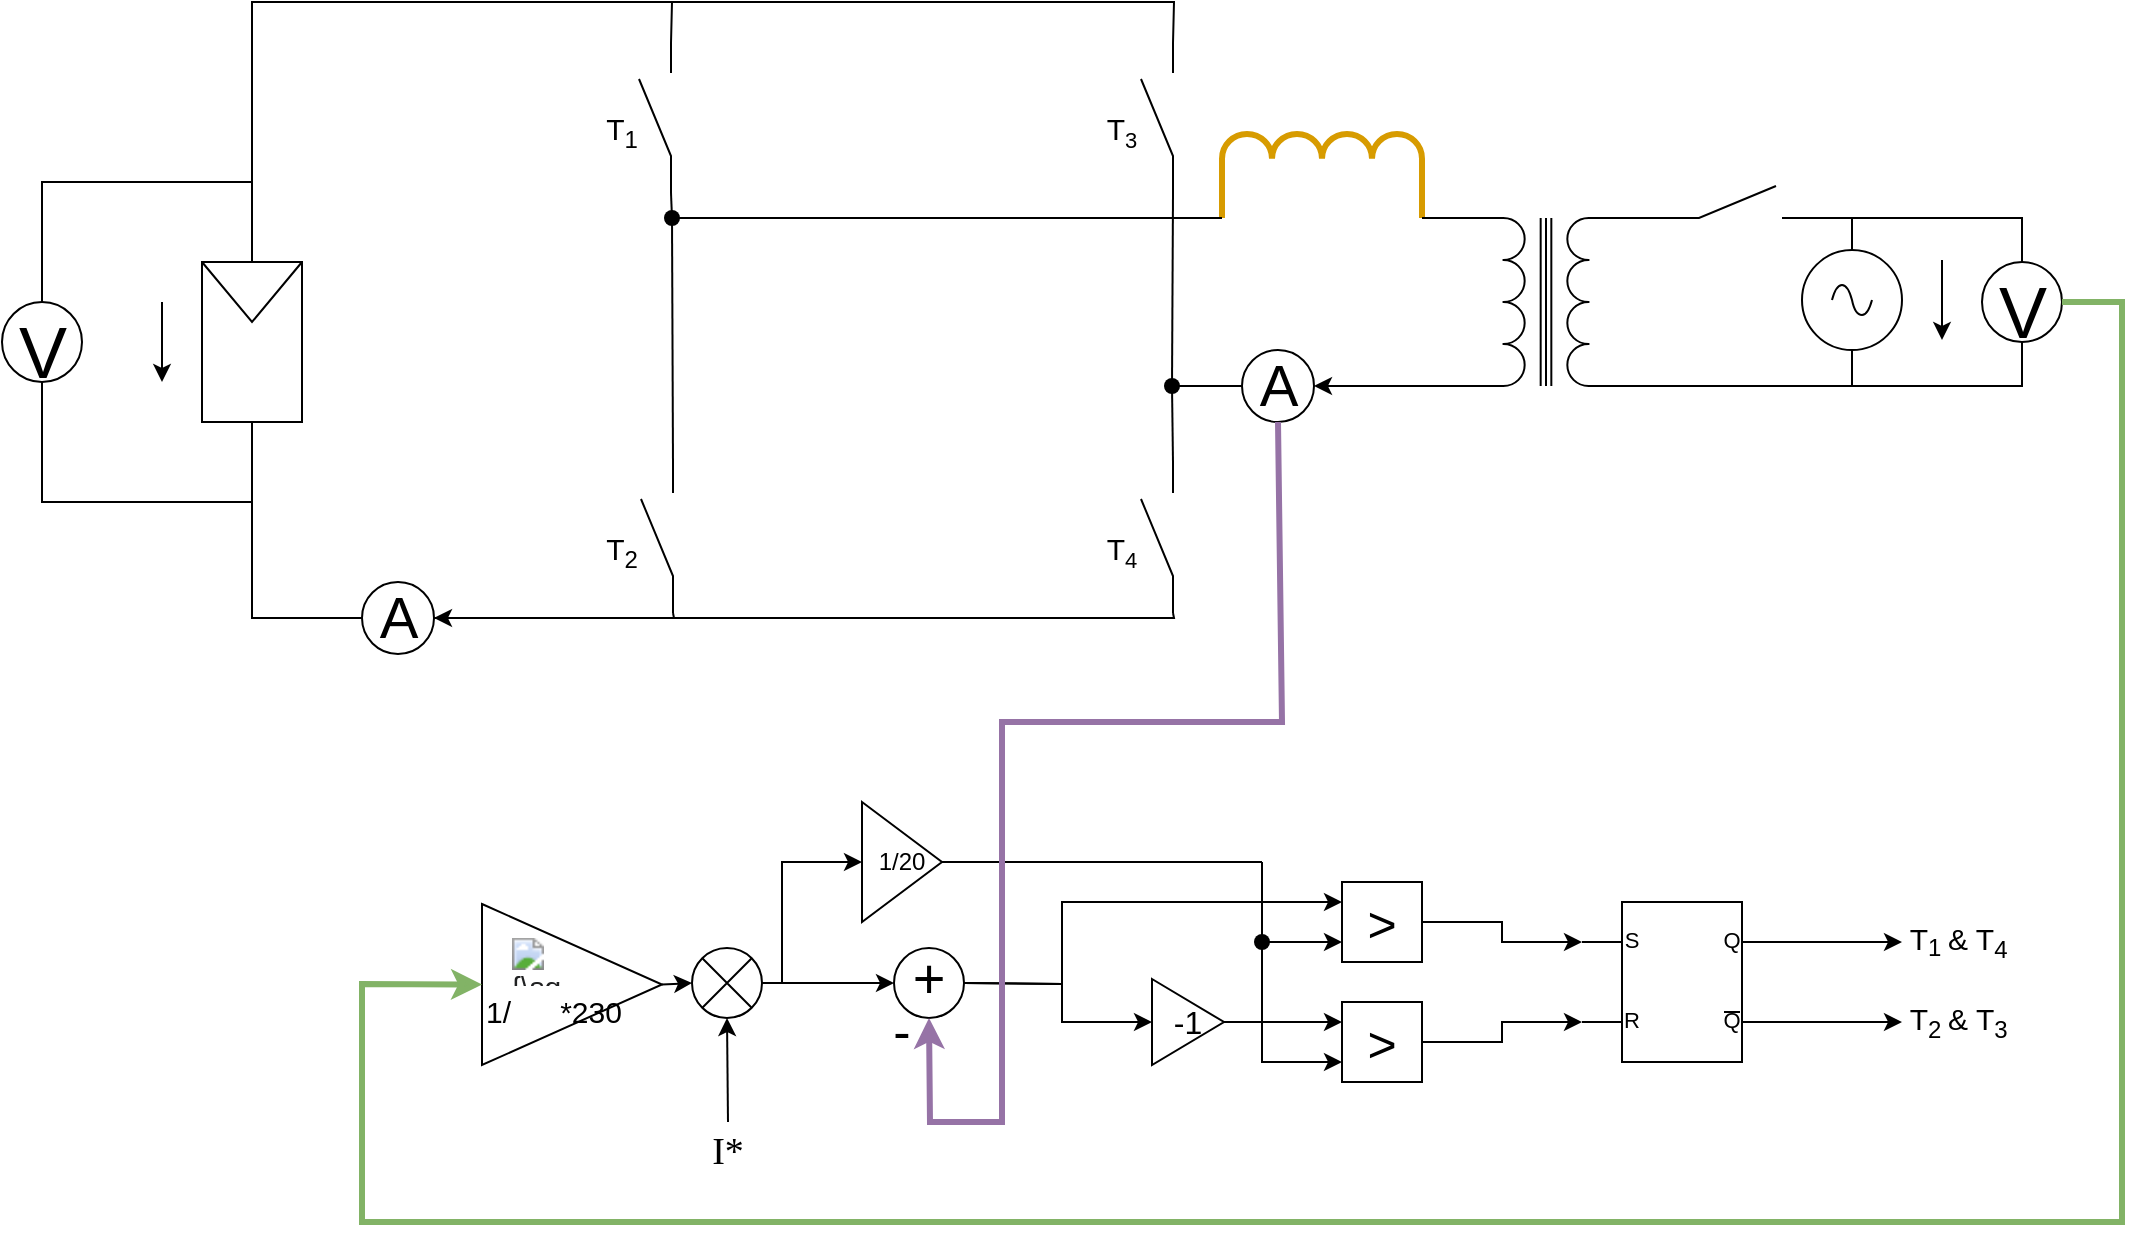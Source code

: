 <mxfile version="21.0.2" type="github">
  <diagram name="Page-1" id="16e2658f-23c8-b752-8be9-c03fbebb8bbe">
    <mxGraphModel dx="1446" dy="742" grid="1" gridSize="10" guides="1" tooltips="1" connect="1" arrows="1" fold="1" page="1" pageScale="1" pageWidth="1100" pageHeight="850" background="none" math="0" shadow="0">
      <root>
        <mxCell id="0" />
        <mxCell id="1" parent="0" />
        <mxCell id="-GUhgpTzO3t0Vc2VAfkX-1" value="" style="pointerEvents=1;verticalLabelPosition=bottom;shadow=0;dashed=0;align=center;html=1;verticalAlign=top;shape=mxgraph.electrical.inductors.transformer_1;rotation=90;" parent="1" vertex="1">
          <mxGeometry x="750" y="220" width="84" height="80" as="geometry" />
        </mxCell>
        <mxCell id="-GUhgpTzO3t0Vc2VAfkX-2" value="" style="rounded=0;whiteSpace=wrap;html=1;" parent="1" vertex="1">
          <mxGeometry x="120" y="240" width="50" height="80" as="geometry" />
        </mxCell>
        <mxCell id="-GUhgpTzO3t0Vc2VAfkX-3" value="" style="endArrow=none;html=1;rounded=0;exitX=0;exitY=0;exitDx=0;exitDy=0;entryX=1;entryY=0;entryDx=0;entryDy=0;" parent="1" source="-GUhgpTzO3t0Vc2VAfkX-2" target="-GUhgpTzO3t0Vc2VAfkX-2" edge="1">
          <mxGeometry width="50" height="50" relative="1" as="geometry">
            <mxPoint x="460" y="310" as="sourcePoint" />
            <mxPoint x="240" y="300" as="targetPoint" />
            <Array as="points">
              <mxPoint x="145" y="270" />
            </Array>
          </mxGeometry>
        </mxCell>
        <mxCell id="-GUhgpTzO3t0Vc2VAfkX-16" value="" style="pointerEvents=1;verticalLabelPosition=bottom;shadow=0;dashed=0;align=center;html=1;verticalAlign=top;shape=mxgraph.electrical.electro-mechanical.make_contact;" parent="1" vertex="1">
          <mxGeometry x="850" y="202" width="75" height="16" as="geometry" />
        </mxCell>
        <mxCell id="-GUhgpTzO3t0Vc2VAfkX-17" value="" style="endArrow=none;html=1;rounded=0;entryX=0;entryY=1;entryDx=0;entryDy=0;entryPerimeter=0;exitX=0;exitY=0;exitDx=0;exitDy=0;exitPerimeter=0;" parent="1" source="-GUhgpTzO3t0Vc2VAfkX-1" target="-GUhgpTzO3t0Vc2VAfkX-16" edge="1">
          <mxGeometry width="50" height="50" relative="1" as="geometry">
            <mxPoint x="460" y="310" as="sourcePoint" />
            <mxPoint x="510" y="260" as="targetPoint" />
          </mxGeometry>
        </mxCell>
        <mxCell id="-GUhgpTzO3t0Vc2VAfkX-18" value="" style="pointerEvents=1;verticalLabelPosition=bottom;shadow=0;dashed=0;align=center;html=1;verticalAlign=top;shape=mxgraph.electrical.signal_sources.source;aspect=fixed;points=[[0.5,0,0],[1,0.5,0],[0.5,1,0],[0,0.5,0]];elSignalType=ac;" parent="1" vertex="1">
          <mxGeometry x="920" y="234" width="50" height="50" as="geometry" />
        </mxCell>
        <mxCell id="-GUhgpTzO3t0Vc2VAfkX-19" value="" style="endArrow=none;html=1;rounded=0;entryX=0.5;entryY=0;entryDx=0;entryDy=0;entryPerimeter=0;exitX=1;exitY=1;exitDx=0;exitDy=0;exitPerimeter=0;" parent="1" source="-GUhgpTzO3t0Vc2VAfkX-16" target="-GUhgpTzO3t0Vc2VAfkX-18" edge="1">
          <mxGeometry width="50" height="50" relative="1" as="geometry">
            <mxPoint x="700" y="310" as="sourcePoint" />
            <mxPoint x="750" y="260" as="targetPoint" />
            <Array as="points">
              <mxPoint x="945" y="218" />
            </Array>
          </mxGeometry>
        </mxCell>
        <mxCell id="-GUhgpTzO3t0Vc2VAfkX-20" value="" style="endArrow=none;html=1;rounded=0;entryX=0.5;entryY=1;entryDx=0;entryDy=0;entryPerimeter=0;exitX=1;exitY=0;exitDx=0;exitDy=0;exitPerimeter=0;" parent="1" source="-GUhgpTzO3t0Vc2VAfkX-1" target="-GUhgpTzO3t0Vc2VAfkX-18" edge="1">
          <mxGeometry width="50" height="50" relative="1" as="geometry">
            <mxPoint x="780" y="310" as="sourcePoint" />
            <mxPoint x="750" y="260" as="targetPoint" />
            <Array as="points">
              <mxPoint x="945" y="302" />
            </Array>
          </mxGeometry>
        </mxCell>
        <mxCell id="-GUhgpTzO3t0Vc2VAfkX-21" value="" style="pointerEvents=1;verticalLabelPosition=bottom;shadow=0;dashed=0;align=center;html=1;verticalAlign=top;shape=mxgraph.electrical.electro-mechanical.make_contact;rotation=-90;" parent="1" vertex="1">
          <mxGeometry x="309" y="160" width="75" height="16" as="geometry" />
        </mxCell>
        <mxCell id="-GUhgpTzO3t0Vc2VAfkX-22" value="" style="pointerEvents=1;verticalLabelPosition=bottom;shadow=0;dashed=0;align=center;html=1;verticalAlign=top;shape=mxgraph.electrical.electro-mechanical.make_contact;rotation=-90;" parent="1" vertex="1">
          <mxGeometry x="560" y="160" width="75" height="16" as="geometry" />
        </mxCell>
        <mxCell id="-GUhgpTzO3t0Vc2VAfkX-23" value="" style="pointerEvents=1;verticalLabelPosition=bottom;shadow=0;dashed=0;align=center;html=1;verticalAlign=top;shape=mxgraph.electrical.electro-mechanical.make_contact;rotation=-90;" parent="1" vertex="1">
          <mxGeometry x="310" y="370" width="75" height="16" as="geometry" />
        </mxCell>
        <mxCell id="-GUhgpTzO3t0Vc2VAfkX-24" value="" style="pointerEvents=1;verticalLabelPosition=bottom;shadow=0;dashed=0;align=center;html=1;verticalAlign=top;shape=mxgraph.electrical.electro-mechanical.make_contact;rotation=-90;" parent="1" vertex="1">
          <mxGeometry x="560" y="370" width="75" height="16" as="geometry" />
        </mxCell>
        <mxCell id="-GUhgpTzO3t0Vc2VAfkX-25" value="&lt;font style=&quot;font-size: 15px;&quot;&gt;T&lt;/font&gt;&lt;sub&gt;&lt;font style=&quot;font-size: 12px;&quot;&gt;1&lt;/font&gt;&lt;/sub&gt;" style="text;html=1;strokeColor=none;fillColor=none;align=center;verticalAlign=middle;whiteSpace=wrap;rounded=0;" parent="1" vertex="1">
          <mxGeometry x="300" y="160" width="60" height="30" as="geometry" />
        </mxCell>
        <mxCell id="-GUhgpTzO3t0Vc2VAfkX-27" value="&lt;font style=&quot;font-size: 15px;&quot;&gt;T&lt;/font&gt;&lt;sub&gt;&lt;font style=&quot;font-size: 11px;&quot;&gt;3&lt;/font&gt;&lt;/sub&gt;" style="text;html=1;strokeColor=none;fillColor=none;align=center;verticalAlign=middle;whiteSpace=wrap;rounded=0;" parent="1" vertex="1">
          <mxGeometry x="550" y="160" width="60" height="30" as="geometry" />
        </mxCell>
        <mxCell id="-GUhgpTzO3t0Vc2VAfkX-30" value="&lt;font style=&quot;font-size: 15px;&quot;&gt;T&lt;/font&gt;&lt;sub&gt;&lt;font style=&quot;font-size: 11px;&quot;&gt;4&lt;/font&gt;&lt;/sub&gt;" style="text;html=1;strokeColor=none;fillColor=none;align=center;verticalAlign=middle;whiteSpace=wrap;rounded=0;" parent="1" vertex="1">
          <mxGeometry x="550" y="370" width="60" height="30" as="geometry" />
        </mxCell>
        <mxCell id="-GUhgpTzO3t0Vc2VAfkX-31" value="&lt;font&gt;&lt;font style=&quot;font-size: 15px;&quot;&gt;T&lt;/font&gt;&lt;sub&gt;&lt;font style=&quot;font-size: 12px;&quot;&gt;2&lt;/font&gt;&lt;/sub&gt;&lt;/font&gt;" style="text;html=1;strokeColor=none;fillColor=none;align=center;verticalAlign=middle;whiteSpace=wrap;rounded=0;" parent="1" vertex="1">
          <mxGeometry x="300" y="370" width="60" height="30" as="geometry" />
        </mxCell>
        <mxCell id="-GUhgpTzO3t0Vc2VAfkX-33" value="A" style="verticalLabelPosition=middle;shadow=0;dashed=0;align=center;html=1;verticalAlign=middle;strokeWidth=1;shape=ellipse;aspect=fixed;fontSize=29;" parent="1" vertex="1">
          <mxGeometry x="200" y="400" width="36" height="36" as="geometry" />
        </mxCell>
        <mxCell id="-GUhgpTzO3t0Vc2VAfkX-36" value="&lt;font style=&quot;font-size: 36px;&quot;&gt;V&lt;/font&gt;" style="verticalLabelPosition=middle;shadow=0;dashed=0;align=center;html=1;verticalAlign=middle;strokeWidth=1;shape=ellipse;aspect=fixed;fontSize=50;" parent="1" vertex="1">
          <mxGeometry x="20" y="260" width="40" height="40" as="geometry" />
        </mxCell>
        <mxCell id="-GUhgpTzO3t0Vc2VAfkX-38" value="&lt;font style=&quot;font-size: 36px;&quot;&gt;V&lt;/font&gt;" style="verticalLabelPosition=middle;shadow=0;dashed=0;align=center;html=1;verticalAlign=middle;strokeWidth=1;shape=ellipse;aspect=fixed;fontSize=50;" parent="1" vertex="1">
          <mxGeometry x="1010" y="240" width="40" height="40" as="geometry" />
        </mxCell>
        <mxCell id="-GUhgpTzO3t0Vc2VAfkX-39" value="A" style="verticalLabelPosition=middle;shadow=0;dashed=0;align=center;html=1;verticalAlign=middle;strokeWidth=1;shape=ellipse;aspect=fixed;fontSize=29;" parent="1" vertex="1">
          <mxGeometry x="640" y="284" width="36" height="36" as="geometry" />
        </mxCell>
        <mxCell id="-GUhgpTzO3t0Vc2VAfkX-40" value="" style="endArrow=classic;html=1;rounded=0;entryX=1;entryY=0.5;entryDx=0;entryDy=0;exitX=0;exitY=1;exitDx=0;exitDy=0;exitPerimeter=0;" parent="1" source="-GUhgpTzO3t0Vc2VAfkX-24" target="-GUhgpTzO3t0Vc2VAfkX-33" edge="1">
          <mxGeometry width="50" height="50" relative="1" as="geometry">
            <mxPoint x="560" y="330" as="sourcePoint" />
            <mxPoint x="610" y="280" as="targetPoint" />
            <Array as="points">
              <mxPoint x="606" y="418" />
            </Array>
          </mxGeometry>
        </mxCell>
        <mxCell id="-GUhgpTzO3t0Vc2VAfkX-41" value="" style="endArrow=none;html=1;rounded=0;entryX=0;entryY=1;entryDx=0;entryDy=0;entryPerimeter=0;exitX=1;exitY=0.5;exitDx=0;exitDy=0;" parent="1" source="-GUhgpTzO3t0Vc2VAfkX-33" target="-GUhgpTzO3t0Vc2VAfkX-23" edge="1">
          <mxGeometry width="50" height="50" relative="1" as="geometry">
            <mxPoint x="560" y="370" as="sourcePoint" />
            <mxPoint x="610" y="320" as="targetPoint" />
            <Array as="points">
              <mxPoint x="356" y="418" />
            </Array>
          </mxGeometry>
        </mxCell>
        <mxCell id="-GUhgpTzO3t0Vc2VAfkX-42" value="" style="endArrow=none;html=1;rounded=0;entryX=0;entryY=0.5;entryDx=0;entryDy=0;exitX=0.5;exitY=1;exitDx=0;exitDy=0;" parent="1" source="-GUhgpTzO3t0Vc2VAfkX-2" target="-GUhgpTzO3t0Vc2VAfkX-33" edge="1">
          <mxGeometry width="50" height="50" relative="1" as="geometry">
            <mxPoint x="560" y="370" as="sourcePoint" />
            <mxPoint x="610" y="320" as="targetPoint" />
            <Array as="points">
              <mxPoint x="145" y="418" />
            </Array>
          </mxGeometry>
        </mxCell>
        <mxCell id="-GUhgpTzO3t0Vc2VAfkX-43" value="" style="endArrow=classic;html=1;rounded=0;entryX=1;entryY=0.5;entryDx=0;entryDy=0;exitX=1;exitY=1;exitDx=0;exitDy=0;exitPerimeter=0;" parent="1" source="-GUhgpTzO3t0Vc2VAfkX-1" target="-GUhgpTzO3t0Vc2VAfkX-39" edge="1">
          <mxGeometry width="50" height="50" relative="1" as="geometry">
            <mxPoint x="560" y="370" as="sourcePoint" />
            <mxPoint x="610" y="320" as="targetPoint" />
          </mxGeometry>
        </mxCell>
        <mxCell id="WNYke4QZm4oAdo9Tye4i-4" value="" style="verticalLabelPosition=bottom;shadow=0;dashed=0;align=center;html=1;verticalAlign=top;shape=mxgraph.electrical.logic_gates.rs_latch;" vertex="1" parent="1">
          <mxGeometry x="810" y="560" width="100" height="80" as="geometry" />
        </mxCell>
        <mxCell id="WNYke4QZm4oAdo9Tye4i-5" value="" style="pointerEvents=1;verticalLabelPosition=bottom;shadow=0;dashed=0;align=center;html=1;verticalAlign=top;shape=mxgraph.electrical.inductors.inductor;fillColor=#ffe6cc;strokeColor=#d79b00;strokeWidth=3;" vertex="1" parent="1">
          <mxGeometry x="630" y="176" width="100" height="42" as="geometry" />
        </mxCell>
        <mxCell id="WNYke4QZm4oAdo9Tye4i-6" value="" style="endArrow=none;html=1;rounded=0;entryX=1;entryY=1;entryDx=0;entryDy=0;entryPerimeter=0;exitX=0;exitY=1;exitDx=0;exitDy=0;exitPerimeter=0;" edge="1" parent="1" source="-GUhgpTzO3t0Vc2VAfkX-1" target="WNYke4QZm4oAdo9Tye4i-5">
          <mxGeometry width="50" height="50" relative="1" as="geometry">
            <mxPoint x="530" y="370" as="sourcePoint" />
            <mxPoint x="580" y="320" as="targetPoint" />
          </mxGeometry>
        </mxCell>
        <mxCell id="WNYke4QZm4oAdo9Tye4i-8" value="" style="shape=waypoint;sketch=0;fillStyle=solid;size=6;pointerEvents=1;points=[];fillColor=none;resizable=0;rotatable=0;perimeter=centerPerimeter;snapToPoint=1;strokeWidth=2;" vertex="1" parent="1">
          <mxGeometry x="345" y="208" width="20" height="20" as="geometry" />
        </mxCell>
        <mxCell id="WNYke4QZm4oAdo9Tye4i-9" value="" style="endArrow=none;html=1;rounded=0;entryX=0;entryY=1;entryDx=0;entryDy=0;entryPerimeter=0;exitX=0.4;exitY=0.75;exitDx=0;exitDy=0;exitPerimeter=0;" edge="1" parent="1" source="WNYke4QZm4oAdo9Tye4i-8" target="WNYke4QZm4oAdo9Tye4i-5">
          <mxGeometry width="50" height="50" relative="1" as="geometry">
            <mxPoint x="530" y="370" as="sourcePoint" />
            <mxPoint x="580" y="320" as="targetPoint" />
          </mxGeometry>
        </mxCell>
        <mxCell id="WNYke4QZm4oAdo9Tye4i-10" value="" style="endArrow=none;html=1;rounded=0;entryX=0.65;entryY=0.85;entryDx=0;entryDy=0;entryPerimeter=0;exitX=0;exitY=1;exitDx=0;exitDy=0;exitPerimeter=0;" edge="1" parent="1" source="-GUhgpTzO3t0Vc2VAfkX-21" target="WNYke4QZm4oAdo9Tye4i-8">
          <mxGeometry width="50" height="50" relative="1" as="geometry">
            <mxPoint x="530" y="370" as="sourcePoint" />
            <mxPoint x="580" y="320" as="targetPoint" />
          </mxGeometry>
        </mxCell>
        <mxCell id="WNYke4QZm4oAdo9Tye4i-11" value="" style="endArrow=none;html=1;rounded=0;exitX=1;exitY=1;exitDx=0;exitDy=0;exitPerimeter=0;" edge="1" parent="1" source="-GUhgpTzO3t0Vc2VAfkX-23">
          <mxGeometry width="50" height="50" relative="1" as="geometry">
            <mxPoint x="530" y="370" as="sourcePoint" />
            <mxPoint x="355" y="218" as="targetPoint" />
          </mxGeometry>
        </mxCell>
        <mxCell id="WNYke4QZm4oAdo9Tye4i-12" value="" style="shape=waypoint;sketch=0;fillStyle=solid;size=6;pointerEvents=1;points=[];fillColor=none;resizable=0;rotatable=0;perimeter=centerPerimeter;snapToPoint=1;strokeWidth=2;" vertex="1" parent="1">
          <mxGeometry x="595" y="292" width="20" height="20" as="geometry" />
        </mxCell>
        <mxCell id="WNYke4QZm4oAdo9Tye4i-14" value="" style="endArrow=none;html=1;rounded=0;entryX=0;entryY=0.5;entryDx=0;entryDy=0;exitX=0.5;exitY=0.65;exitDx=0;exitDy=0;exitPerimeter=0;" edge="1" parent="1" source="WNYke4QZm4oAdo9Tye4i-12" target="-GUhgpTzO3t0Vc2VAfkX-39">
          <mxGeometry width="50" height="50" relative="1" as="geometry">
            <mxPoint x="530" y="370" as="sourcePoint" />
            <mxPoint x="580" y="320" as="targetPoint" />
          </mxGeometry>
        </mxCell>
        <mxCell id="WNYke4QZm4oAdo9Tye4i-15" value="" style="endArrow=none;html=1;rounded=0;entryX=1;entryY=1;entryDx=0;entryDy=0;entryPerimeter=0;exitX=0.45;exitY=0.35;exitDx=0;exitDy=0;exitPerimeter=0;" edge="1" parent="1" source="WNYke4QZm4oAdo9Tye4i-12" target="-GUhgpTzO3t0Vc2VAfkX-24">
          <mxGeometry width="50" height="50" relative="1" as="geometry">
            <mxPoint x="530" y="370" as="sourcePoint" />
            <mxPoint x="580" y="320" as="targetPoint" />
          </mxGeometry>
        </mxCell>
        <mxCell id="WNYke4QZm4oAdo9Tye4i-16" value="" style="endArrow=none;html=1;rounded=0;entryX=0;entryY=1;entryDx=0;entryDy=0;entryPerimeter=0;exitX=0.45;exitY=0.3;exitDx=0;exitDy=0;exitPerimeter=0;" edge="1" parent="1" source="WNYke4QZm4oAdo9Tye4i-12" target="-GUhgpTzO3t0Vc2VAfkX-22">
          <mxGeometry width="50" height="50" relative="1" as="geometry">
            <mxPoint x="530" y="370" as="sourcePoint" />
            <mxPoint x="580" y="320" as="targetPoint" />
          </mxGeometry>
        </mxCell>
        <mxCell id="WNYke4QZm4oAdo9Tye4i-18" value="" style="endArrow=none;html=1;rounded=0;entryX=0.5;entryY=1;entryDx=0;entryDy=0;exitX=1;exitY=0;exitDx=0;exitDy=0;exitPerimeter=0;" edge="1" parent="1" source="-GUhgpTzO3t0Vc2VAfkX-1" target="-GUhgpTzO3t0Vc2VAfkX-38">
          <mxGeometry width="50" height="50" relative="1" as="geometry">
            <mxPoint x="530" y="370" as="sourcePoint" />
            <mxPoint x="580" y="320" as="targetPoint" />
            <Array as="points">
              <mxPoint x="1030" y="302" />
            </Array>
          </mxGeometry>
        </mxCell>
        <mxCell id="WNYke4QZm4oAdo9Tye4i-19" value="" style="endArrow=none;html=1;rounded=0;entryX=1;entryY=1;entryDx=0;entryDy=0;entryPerimeter=0;exitX=0.5;exitY=0;exitDx=0;exitDy=0;" edge="1" parent="1" source="-GUhgpTzO3t0Vc2VAfkX-38" target="-GUhgpTzO3t0Vc2VAfkX-16">
          <mxGeometry width="50" height="50" relative="1" as="geometry">
            <mxPoint x="530" y="370" as="sourcePoint" />
            <mxPoint x="580" y="320" as="targetPoint" />
            <Array as="points">
              <mxPoint x="1030" y="218" />
            </Array>
          </mxGeometry>
        </mxCell>
        <mxCell id="WNYke4QZm4oAdo9Tye4i-20" value="" style="endArrow=none;html=1;rounded=0;entryX=0.5;entryY=1;entryDx=0;entryDy=0;exitX=0.5;exitY=1;exitDx=0;exitDy=0;" edge="1" parent="1" source="-GUhgpTzO3t0Vc2VAfkX-2" target="-GUhgpTzO3t0Vc2VAfkX-36">
          <mxGeometry width="50" height="50" relative="1" as="geometry">
            <mxPoint x="530" y="370" as="sourcePoint" />
            <mxPoint x="580" y="320" as="targetPoint" />
            <Array as="points">
              <mxPoint x="145" y="360" />
              <mxPoint x="40" y="360" />
            </Array>
          </mxGeometry>
        </mxCell>
        <mxCell id="WNYke4QZm4oAdo9Tye4i-22" value="" style="endArrow=none;html=1;rounded=0;entryX=1;entryY=1;entryDx=0;entryDy=0;entryPerimeter=0;exitX=0.5;exitY=0;exitDx=0;exitDy=0;" edge="1" parent="1" source="-GUhgpTzO3t0Vc2VAfkX-2" target="-GUhgpTzO3t0Vc2VAfkX-22">
          <mxGeometry width="50" height="50" relative="1" as="geometry">
            <mxPoint x="530" y="370" as="sourcePoint" />
            <mxPoint x="580" y="320" as="targetPoint" />
            <Array as="points">
              <mxPoint x="145" y="110" />
              <mxPoint x="606" y="110" />
            </Array>
          </mxGeometry>
        </mxCell>
        <mxCell id="WNYke4QZm4oAdo9Tye4i-23" value="" style="endArrow=none;html=1;rounded=0;entryX=1;entryY=1;entryDx=0;entryDy=0;entryPerimeter=0;exitX=0.5;exitY=0;exitDx=0;exitDy=0;" edge="1" parent="1" source="-GUhgpTzO3t0Vc2VAfkX-2" target="-GUhgpTzO3t0Vc2VAfkX-21">
          <mxGeometry width="50" height="50" relative="1" as="geometry">
            <mxPoint x="530" y="370" as="sourcePoint" />
            <mxPoint x="580" y="320" as="targetPoint" />
            <Array as="points">
              <mxPoint x="145" y="110" />
              <mxPoint x="355" y="110" />
            </Array>
          </mxGeometry>
        </mxCell>
        <mxCell id="WNYke4QZm4oAdo9Tye4i-24" value="" style="endArrow=none;html=1;rounded=0;entryX=0.5;entryY=0;entryDx=0;entryDy=0;exitX=0.5;exitY=0;exitDx=0;exitDy=0;" edge="1" parent="1" source="-GUhgpTzO3t0Vc2VAfkX-36" target="-GUhgpTzO3t0Vc2VAfkX-2">
          <mxGeometry width="50" height="50" relative="1" as="geometry">
            <mxPoint x="530" y="370" as="sourcePoint" />
            <mxPoint x="580" y="320" as="targetPoint" />
            <Array as="points">
              <mxPoint x="40" y="200" />
              <mxPoint x="145" y="200" />
            </Array>
          </mxGeometry>
        </mxCell>
        <mxCell id="WNYke4QZm4oAdo9Tye4i-25" value="" style="endArrow=classic;html=1;rounded=0;" edge="1" parent="1">
          <mxGeometry width="50" height="50" relative="1" as="geometry">
            <mxPoint x="100" y="260" as="sourcePoint" />
            <mxPoint x="100" y="300" as="targetPoint" />
          </mxGeometry>
        </mxCell>
        <mxCell id="WNYke4QZm4oAdo9Tye4i-27" value="" style="endArrow=classic;html=1;rounded=0;" edge="1" parent="1">
          <mxGeometry width="50" height="50" relative="1" as="geometry">
            <mxPoint x="990" y="239" as="sourcePoint" />
            <mxPoint x="990" y="279" as="targetPoint" />
          </mxGeometry>
        </mxCell>
        <mxCell id="WNYke4QZm4oAdo9Tye4i-28" value="1/20" style="triangle;whiteSpace=wrap;html=1;align=center;labelPosition=center;verticalLabelPosition=middle;verticalAlign=middle;" vertex="1" parent="1">
          <mxGeometry x="450" y="510" width="40" height="60" as="geometry" />
        </mxCell>
        <mxCell id="WNYke4QZm4oAdo9Tye4i-29" value="&lt;font style=&quot;font-size: 25px;&quot;&gt;&amp;gt;&lt;/font&gt;" style="whiteSpace=wrap;html=1;aspect=fixed;" vertex="1" parent="1">
          <mxGeometry x="690" y="550" width="40" height="40" as="geometry" />
        </mxCell>
        <mxCell id="WNYke4QZm4oAdo9Tye4i-30" value="&lt;font style=&quot;font-size: 25px;&quot;&gt;&amp;gt;&lt;/font&gt;" style="whiteSpace=wrap;html=1;aspect=fixed;" vertex="1" parent="1">
          <mxGeometry x="690" y="610" width="40" height="40" as="geometry" />
        </mxCell>
        <mxCell id="WNYke4QZm4oAdo9Tye4i-31" value="&lt;font style=&quot;font-size: 16px;&quot;&gt;-1&lt;/font&gt;" style="triangle;whiteSpace=wrap;html=1;" vertex="1" parent="1">
          <mxGeometry x="595" y="598.5" width="36" height="43" as="geometry" />
        </mxCell>
        <mxCell id="WNYke4QZm4oAdo9Tye4i-32" value="&lt;font&gt;&lt;span style=&quot;font-size: 15px;&quot;&gt;T&lt;/span&gt;&lt;sub&gt;&lt;font style=&quot;font-size: 12px;&quot;&gt;1&amp;nbsp;&lt;/font&gt;&lt;/sub&gt;&lt;span style=&quot;font-size: 15px;&quot;&gt;&amp;amp; T&lt;sub style=&quot;font-size: 12px;&quot;&gt;4&lt;/sub&gt;&lt;/span&gt;&lt;/font&gt;&lt;font style=&quot;vertical-align: sub; font-size: 12px;&quot;&gt;&amp;nbsp;&lt;/font&gt;" style="text;html=1;strokeColor=none;fillColor=none;align=center;verticalAlign=middle;whiteSpace=wrap;rounded=0;" vertex="1" parent="1">
          <mxGeometry x="970" y="565" width="60" height="30" as="geometry" />
        </mxCell>
        <mxCell id="WNYke4QZm4oAdo9Tye4i-33" value="&lt;font&gt;&lt;span style=&quot;font-size: 15px;&quot;&gt;T&lt;sub style=&quot;font-size: 12px;&quot;&gt;2&lt;/sub&gt;&lt;/span&gt;&lt;sub&gt;&lt;font style=&quot;font-size: 12px;&quot;&gt;&amp;nbsp;&lt;/font&gt;&lt;/sub&gt;&lt;span style=&quot;font-size: 15px;&quot;&gt;&amp;amp; T&lt;sub style=&quot;font-size: 12px;&quot;&gt;3&lt;/sub&gt;&lt;/span&gt;&lt;/font&gt;&lt;font style=&quot;vertical-align: sub; font-size: 12px;&quot;&gt;&amp;nbsp;&lt;/font&gt;" style="text;html=1;strokeColor=none;fillColor=none;align=center;verticalAlign=middle;whiteSpace=wrap;rounded=0;" vertex="1" parent="1">
          <mxGeometry x="970" y="605" width="60" height="30" as="geometry" />
        </mxCell>
        <mxCell id="WNYke4QZm4oAdo9Tye4i-34" value="" style="endArrow=classic;html=1;rounded=0;entryX=0;entryY=0.5;entryDx=0;entryDy=0;exitX=1;exitY=0.25;exitDx=0;exitDy=0;exitPerimeter=0;" edge="1" parent="1" source="WNYke4QZm4oAdo9Tye4i-4" target="WNYke4QZm4oAdo9Tye4i-32">
          <mxGeometry width="50" height="50" relative="1" as="geometry">
            <mxPoint x="720" y="390" as="sourcePoint" />
            <mxPoint x="770" y="340" as="targetPoint" />
          </mxGeometry>
        </mxCell>
        <mxCell id="WNYke4QZm4oAdo9Tye4i-35" value="" style="endArrow=classic;html=1;rounded=0;entryX=0;entryY=0.5;entryDx=0;entryDy=0;exitX=1;exitY=0.75;exitDx=0;exitDy=0;exitPerimeter=0;" edge="1" parent="1" source="WNYke4QZm4oAdo9Tye4i-4" target="WNYke4QZm4oAdo9Tye4i-33">
          <mxGeometry width="50" height="50" relative="1" as="geometry">
            <mxPoint x="720" y="390" as="sourcePoint" />
            <mxPoint x="770" y="340" as="targetPoint" />
          </mxGeometry>
        </mxCell>
        <mxCell id="WNYke4QZm4oAdo9Tye4i-38" value="" style="endArrow=classic;html=1;rounded=0;entryX=0;entryY=0.75;entryDx=0;entryDy=0;entryPerimeter=0;exitX=1;exitY=0.5;exitDx=0;exitDy=0;" edge="1" parent="1" source="WNYke4QZm4oAdo9Tye4i-30" target="WNYke4QZm4oAdo9Tye4i-4">
          <mxGeometry width="50" height="50" relative="1" as="geometry">
            <mxPoint x="720" y="390" as="sourcePoint" />
            <mxPoint x="770" y="340" as="targetPoint" />
            <Array as="points">
              <mxPoint x="770" y="630" />
              <mxPoint x="770" y="620" />
            </Array>
          </mxGeometry>
        </mxCell>
        <mxCell id="WNYke4QZm4oAdo9Tye4i-39" value="" style="endArrow=classic;html=1;rounded=0;entryX=0;entryY=0.25;entryDx=0;entryDy=0;entryPerimeter=0;exitX=1;exitY=0.5;exitDx=0;exitDy=0;" edge="1" parent="1" source="WNYke4QZm4oAdo9Tye4i-29" target="WNYke4QZm4oAdo9Tye4i-4">
          <mxGeometry width="50" height="50" relative="1" as="geometry">
            <mxPoint x="720" y="390" as="sourcePoint" />
            <mxPoint x="770" y="340" as="targetPoint" />
            <Array as="points">
              <mxPoint x="770" y="570" />
              <mxPoint x="770" y="580" />
            </Array>
          </mxGeometry>
        </mxCell>
        <mxCell id="WNYke4QZm4oAdo9Tye4i-40" value="" style="endArrow=classic;html=1;rounded=0;entryX=0;entryY=0.25;entryDx=0;entryDy=0;exitX=1;exitY=0.5;exitDx=0;exitDy=0;" edge="1" parent="1" source="WNYke4QZm4oAdo9Tye4i-31" target="WNYke4QZm4oAdo9Tye4i-30">
          <mxGeometry width="50" height="50" relative="1" as="geometry">
            <mxPoint x="720" y="390" as="sourcePoint" />
            <mxPoint x="770" y="340" as="targetPoint" />
          </mxGeometry>
        </mxCell>
        <mxCell id="WNYke4QZm4oAdo9Tye4i-42" value="&lt;p style=&quot;line-height: 140%;&quot;&gt;&lt;font style=&quot;font-size: 28px;&quot;&gt;+&lt;/font&gt;&lt;/p&gt;" style="ellipse;whiteSpace=wrap;html=1;aspect=fixed;align=center;" vertex="1" parent="1">
          <mxGeometry x="466" y="583" width="35" height="35" as="geometry" />
        </mxCell>
        <mxCell id="WNYke4QZm4oAdo9Tye4i-43" value="" style="verticalLabelPosition=bottom;shadow=0;dashed=0;align=center;html=1;verticalAlign=top;shape=mxgraph.electrical.abstract.multiplier;" vertex="1" parent="1">
          <mxGeometry x="365" y="583" width="35" height="35" as="geometry" />
        </mxCell>
        <mxCell id="WNYke4QZm4oAdo9Tye4i-44" value="" style="endArrow=classic;html=1;rounded=0;entryX=0;entryY=0.5;entryDx=0;entryDy=0;exitX=1;exitY=0.5;exitDx=0;exitDy=0;exitPerimeter=0;" edge="1" parent="1" source="WNYke4QZm4oAdo9Tye4i-43" target="WNYke4QZm4oAdo9Tye4i-42">
          <mxGeometry width="50" height="50" relative="1" as="geometry">
            <mxPoint x="720" y="460" as="sourcePoint" />
            <mxPoint x="770" y="410" as="targetPoint" />
          </mxGeometry>
        </mxCell>
        <mxCell id="WNYke4QZm4oAdo9Tye4i-46" value="" style="endArrow=classic;html=1;rounded=0;entryX=0;entryY=0.5;entryDx=0;entryDy=0;" edge="1" parent="1" target="WNYke4QZm4oAdo9Tye4i-28">
          <mxGeometry width="50" height="50" relative="1" as="geometry">
            <mxPoint x="410" y="600" as="sourcePoint" />
            <mxPoint x="670" y="460" as="targetPoint" />
            <Array as="points">
              <mxPoint x="410" y="540" />
            </Array>
          </mxGeometry>
        </mxCell>
        <mxCell id="WNYke4QZm4oAdo9Tye4i-47" value="" style="endArrow=classic;html=1;rounded=0;exitDx=0;exitDy=0;entryX=0;entryY=0.75;entryDx=0;entryDy=0;startArrow=none;" edge="1" parent="1" source="WNYke4QZm4oAdo9Tye4i-48" target="WNYke4QZm4oAdo9Tye4i-29">
          <mxGeometry width="50" height="50" relative="1" as="geometry">
            <mxPoint x="720" y="460" as="sourcePoint" />
            <mxPoint x="770" y="410" as="targetPoint" />
            <Array as="points">
              <mxPoint x="650" y="540" />
              <mxPoint x="650" y="580" />
            </Array>
          </mxGeometry>
        </mxCell>
        <mxCell id="WNYke4QZm4oAdo9Tye4i-49" value="" style="endArrow=none;html=1;rounded=0;exitX=1;exitY=0.5;exitDx=0;exitDy=0;" edge="1" parent="1" source="WNYke4QZm4oAdo9Tye4i-28">
          <mxGeometry width="50" height="50" relative="1" as="geometry">
            <mxPoint x="490" y="540" as="sourcePoint" />
            <mxPoint x="650" y="540" as="targetPoint" />
            <Array as="points" />
          </mxGeometry>
        </mxCell>
        <mxCell id="WNYke4QZm4oAdo9Tye4i-48" value="" style="shape=waypoint;sketch=0;fillStyle=solid;size=6;pointerEvents=1;points=[];fillColor=none;resizable=0;rotatable=0;perimeter=centerPerimeter;snapToPoint=1;strokeWidth=2;" vertex="1" parent="1">
          <mxGeometry x="640" y="570" width="20" height="20" as="geometry" />
        </mxCell>
        <mxCell id="WNYke4QZm4oAdo9Tye4i-50" value="" style="endArrow=classic;html=1;rounded=0;entryX=0;entryY=0.75;entryDx=0;entryDy=0;exitX=0.35;exitY=0.8;exitDx=0;exitDy=0;exitPerimeter=0;" edge="1" parent="1" source="WNYke4QZm4oAdo9Tye4i-48" target="WNYke4QZm4oAdo9Tye4i-30">
          <mxGeometry width="50" height="50" relative="1" as="geometry">
            <mxPoint x="720" y="460" as="sourcePoint" />
            <mxPoint x="770" y="410" as="targetPoint" />
            <Array as="points">
              <mxPoint x="650" y="640" />
            </Array>
          </mxGeometry>
        </mxCell>
        <mxCell id="WNYke4QZm4oAdo9Tye4i-51" value="" style="endArrow=classic;html=1;rounded=0;entryX=0;entryY=0.25;entryDx=0;entryDy=0;exitX=1;exitY=0.5;exitDx=0;exitDy=0;" edge="1" parent="1" source="WNYke4QZm4oAdo9Tye4i-42" target="WNYke4QZm4oAdo9Tye4i-29">
          <mxGeometry width="50" height="50" relative="1" as="geometry">
            <mxPoint x="720" y="460" as="sourcePoint" />
            <mxPoint x="770" y="410" as="targetPoint" />
            <Array as="points">
              <mxPoint x="550" y="601" />
              <mxPoint x="550" y="560" />
            </Array>
          </mxGeometry>
        </mxCell>
        <mxCell id="WNYke4QZm4oAdo9Tye4i-52" value="" style="endArrow=classic;html=1;rounded=0;entryX=0;entryY=0.5;entryDx=0;entryDy=0;exitX=1;exitY=0.5;exitDx=0;exitDy=0;" edge="1" parent="1" source="WNYke4QZm4oAdo9Tye4i-42" target="WNYke4QZm4oAdo9Tye4i-31">
          <mxGeometry width="50" height="50" relative="1" as="geometry">
            <mxPoint x="720" y="460" as="sourcePoint" />
            <mxPoint x="770" y="410" as="targetPoint" />
            <Array as="points">
              <mxPoint x="550" y="601" />
              <mxPoint x="550" y="620" />
            </Array>
          </mxGeometry>
        </mxCell>
        <mxCell id="WNYke4QZm4oAdo9Tye4i-53" value="&lt;font style=&quot;font-size: 19px;&quot; face=&quot;Times New Roman&quot;&gt;I*&lt;/font&gt;" style="text;html=1;strokeColor=none;fillColor=none;align=center;verticalAlign=middle;whiteSpace=wrap;rounded=0;" vertex="1" parent="1">
          <mxGeometry x="352.5" y="670" width="60" height="30" as="geometry" />
        </mxCell>
        <mxCell id="WNYke4QZm4oAdo9Tye4i-54" value="" style="endArrow=classic;html=1;rounded=0;entryX=0.5;entryY=1;entryDx=0;entryDy=0;entryPerimeter=0;" edge="1" parent="1" target="WNYke4QZm4oAdo9Tye4i-43">
          <mxGeometry width="50" height="50" relative="1" as="geometry">
            <mxPoint x="383" y="670" as="sourcePoint" />
            <mxPoint x="770" y="510" as="targetPoint" />
          </mxGeometry>
        </mxCell>
        <mxCell id="WNYke4QZm4oAdo9Tye4i-56" value="&lt;div style=&quot;&quot;&gt;&lt;span style=&quot;font-size: 15px;&quot;&gt;1/&lt;/span&gt;&lt;img style=&quot;font-size: 15px; border: 0px; vertical-align: -0.671ex; margin: 0px; display: inline-block; caret-color: rgb(32, 33, 34); color: rgb(32, 33, 34); font-family: sans-serif; width: 3.098ex; height: 3.009ex;&quot; alt=&quot;{\sqrt {2}}&quot; aria-hidden=&quot;true&quot; class=&quot;mwe-math-fallback-image-inline&quot; src=&quot;https://wikimedia.org/api/rest_v1/media/math/render/svg/b4afc1e27d418021bf10898eb44a7f5f315735ff&quot;&gt;&lt;span style=&quot;font-size: 15px;&quot;&gt;*230&lt;/span&gt;&lt;/div&gt;" style="triangle;whiteSpace=wrap;html=1;align=left;labelPosition=center;verticalLabelPosition=middle;verticalAlign=middle;" vertex="1" parent="1">
          <mxGeometry x="260" y="561" width="90" height="80.5" as="geometry" />
        </mxCell>
        <mxCell id="WNYke4QZm4oAdo9Tye4i-57" value="" style="endArrow=classic;html=1;rounded=0;entryX=0;entryY=0.5;entryDx=0;entryDy=0;entryPerimeter=0;exitX=1;exitY=0.5;exitDx=0;exitDy=0;" edge="1" parent="1" source="WNYke4QZm4oAdo9Tye4i-56" target="WNYke4QZm4oAdo9Tye4i-43">
          <mxGeometry width="50" height="50" relative="1" as="geometry">
            <mxPoint x="760" y="560" as="sourcePoint" />
            <mxPoint x="810" y="510" as="targetPoint" />
          </mxGeometry>
        </mxCell>
        <mxCell id="WNYke4QZm4oAdo9Tye4i-58" value="" style="endArrow=classic;html=1;rounded=0;exitX=0.5;exitY=1;exitDx=0;exitDy=0;entryX=0.5;entryY=1;entryDx=0;entryDy=0;fillColor=#e1d5e7;strokeColor=#9673a6;strokeWidth=3;" edge="1" parent="1" source="-GUhgpTzO3t0Vc2VAfkX-39" target="WNYke4QZm4oAdo9Tye4i-42">
          <mxGeometry width="50" height="50" relative="1" as="geometry">
            <mxPoint x="530" y="540" as="sourcePoint" />
            <mxPoint x="580" y="490" as="targetPoint" />
            <Array as="points">
              <mxPoint x="660" y="470" />
              <mxPoint x="520" y="470" />
              <mxPoint x="520" y="670" />
              <mxPoint x="484" y="670" />
            </Array>
          </mxGeometry>
        </mxCell>
        <mxCell id="WNYke4QZm4oAdo9Tye4i-59" value="&lt;font style=&quot;font-size: 26px;&quot;&gt;-&lt;/font&gt;" style="text;html=1;strokeColor=none;fillColor=none;align=center;verticalAlign=middle;whiteSpace=wrap;rounded=0;" vertex="1" parent="1">
          <mxGeometry x="440" y="610" width="60" height="30" as="geometry" />
        </mxCell>
        <mxCell id="WNYke4QZm4oAdo9Tye4i-60" value="" style="endArrow=classic;html=1;rounded=0;entryX=0;entryY=0.5;entryDx=0;entryDy=0;exitX=1;exitY=0.5;exitDx=0;exitDy=0;fillColor=#d5e8d4;strokeColor=#82b366;strokeWidth=3;" edge="1" parent="1" source="-GUhgpTzO3t0Vc2VAfkX-38" target="WNYke4QZm4oAdo9Tye4i-56">
          <mxGeometry width="50" height="50" relative="1" as="geometry">
            <mxPoint x="530" y="540" as="sourcePoint" />
            <mxPoint x="580" y="490" as="targetPoint" />
            <Array as="points">
              <mxPoint x="1080" y="260" />
              <mxPoint x="1080" y="720" />
              <mxPoint x="200" y="720" />
              <mxPoint x="200" y="601" />
            </Array>
          </mxGeometry>
        </mxCell>
      </root>
    </mxGraphModel>
  </diagram>
</mxfile>

